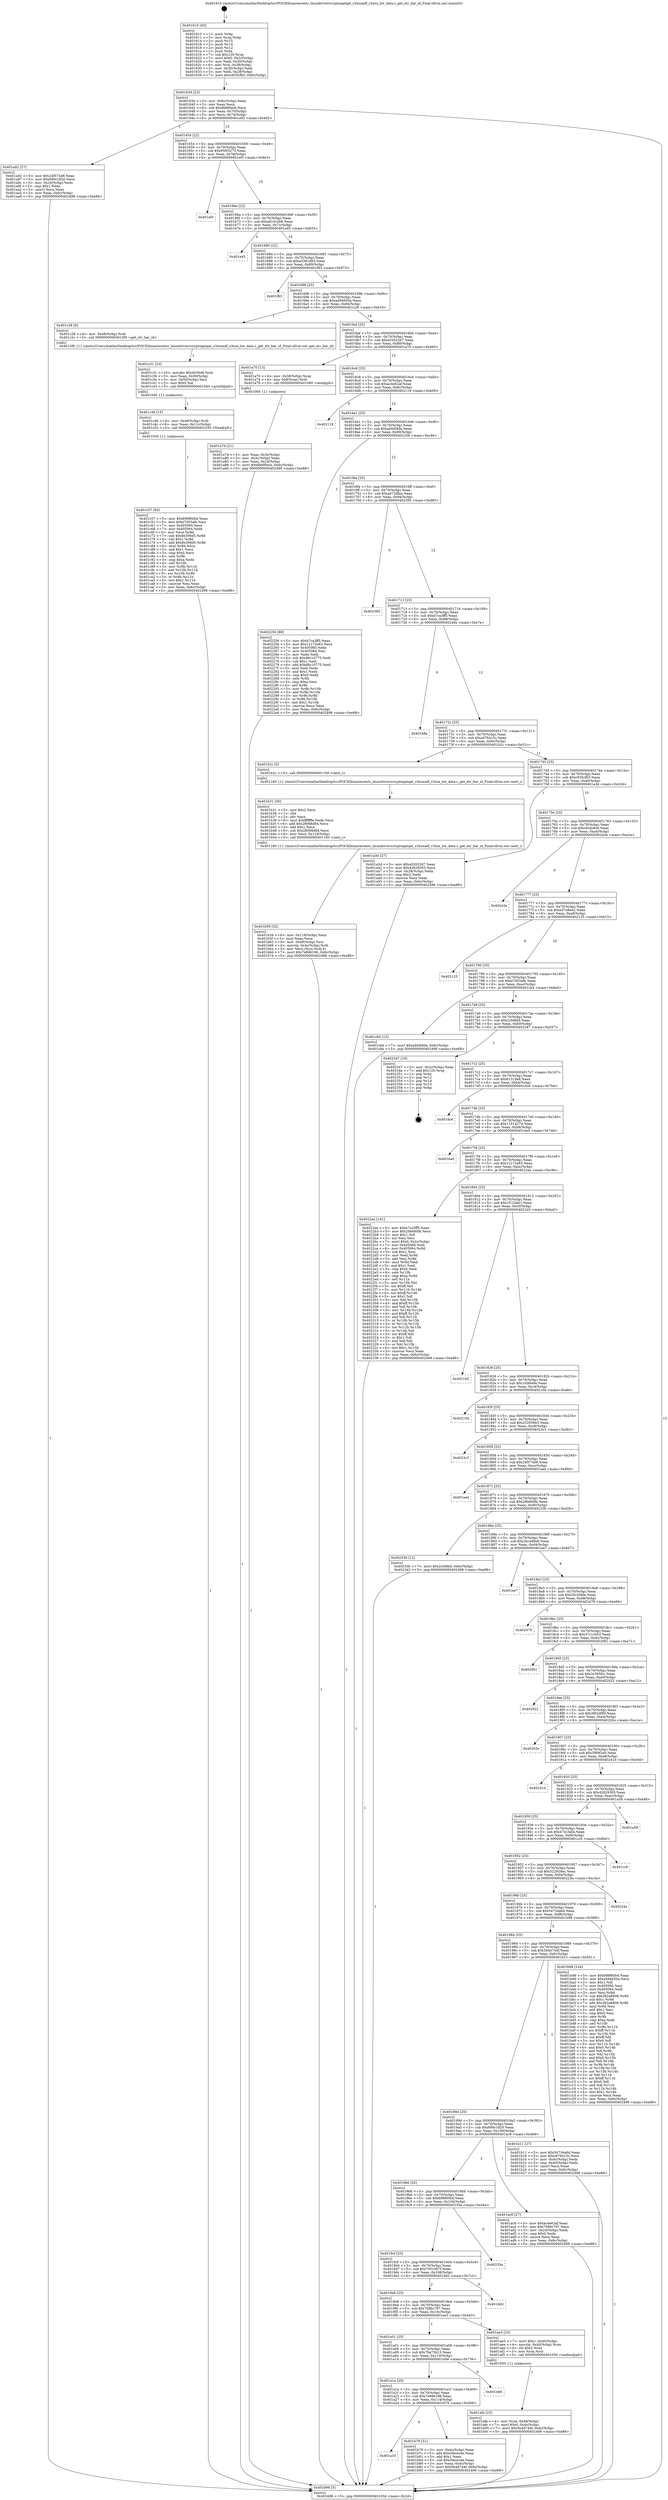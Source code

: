 digraph "0x401610" {
  label = "0x401610 (/mnt/c/Users/mathe/Desktop/tcc/POCII/binaries/extr_linuxdriverscryptoqatqat_c3xxxadf_c3xxx_hw_data.c_get_etr_bar_id_Final-ollvm.out::main(0))"
  labelloc = "t"
  node[shape=record]

  Entry [label="",width=0.3,height=0.3,shape=circle,fillcolor=black,style=filled]
  "0x40163d" [label="{
     0x40163d [23]\l
     | [instrs]\l
     &nbsp;&nbsp;0x40163d \<+3\>: mov -0x6c(%rbp),%eax\l
     &nbsp;&nbsp;0x401640 \<+2\>: mov %eax,%ecx\l
     &nbsp;&nbsp;0x401642 \<+6\>: sub $0x8b6f0ecb,%ecx\l
     &nbsp;&nbsp;0x401648 \<+3\>: mov %eax,-0x70(%rbp)\l
     &nbsp;&nbsp;0x40164b \<+3\>: mov %ecx,-0x74(%rbp)\l
     &nbsp;&nbsp;0x40164e \<+6\>: je 0000000000401a92 \<main+0x482\>\l
  }"]
  "0x401a92" [label="{
     0x401a92 [27]\l
     | [instrs]\l
     &nbsp;&nbsp;0x401a92 \<+5\>: mov $0x24f574d8,%eax\l
     &nbsp;&nbsp;0x401a97 \<+5\>: mov $0x690c1820,%ecx\l
     &nbsp;&nbsp;0x401a9c \<+3\>: mov -0x24(%rbp),%edx\l
     &nbsp;&nbsp;0x401a9f \<+3\>: cmp $0x1,%edx\l
     &nbsp;&nbsp;0x401aa2 \<+3\>: cmovl %ecx,%eax\l
     &nbsp;&nbsp;0x401aa5 \<+3\>: mov %eax,-0x6c(%rbp)\l
     &nbsp;&nbsp;0x401aa8 \<+5\>: jmp 0000000000402498 \<main+0xe88\>\l
  }"]
  "0x401654" [label="{
     0x401654 [22]\l
     | [instrs]\l
     &nbsp;&nbsp;0x401654 \<+5\>: jmp 0000000000401659 \<main+0x49\>\l
     &nbsp;&nbsp;0x401659 \<+3\>: mov -0x70(%rbp),%eax\l
     &nbsp;&nbsp;0x40165c \<+5\>: sub $0x95f05273,%eax\l
     &nbsp;&nbsp;0x401661 \<+3\>: mov %eax,-0x78(%rbp)\l
     &nbsp;&nbsp;0x401664 \<+6\>: je 0000000000401ef3 \<main+0x8e3\>\l
  }"]
  Exit [label="",width=0.3,height=0.3,shape=circle,fillcolor=black,style=filled,peripheries=2]
  "0x401ef3" [label="{
     0x401ef3\l
  }", style=dashed]
  "0x40166a" [label="{
     0x40166a [22]\l
     | [instrs]\l
     &nbsp;&nbsp;0x40166a \<+5\>: jmp 000000000040166f \<main+0x5f\>\l
     &nbsp;&nbsp;0x40166f \<+3\>: mov -0x70(%rbp),%eax\l
     &nbsp;&nbsp;0x401672 \<+5\>: sub $0xa014c2b6,%eax\l
     &nbsp;&nbsp;0x401677 \<+3\>: mov %eax,-0x7c(%rbp)\l
     &nbsp;&nbsp;0x40167a \<+6\>: je 0000000000401e45 \<main+0x835\>\l
  }"]
  "0x401c57" [label="{
     0x401c57 [93]\l
     | [instrs]\l
     &nbsp;&nbsp;0x401c57 \<+5\>: mov $0x698f60b4,%eax\l
     &nbsp;&nbsp;0x401c5c \<+5\>: mov $0xe7d55afe,%esi\l
     &nbsp;&nbsp;0x401c61 \<+7\>: mov 0x405060,%ecx\l
     &nbsp;&nbsp;0x401c68 \<+7\>: mov 0x405064,%edx\l
     &nbsp;&nbsp;0x401c6f \<+3\>: mov %ecx,%r8d\l
     &nbsp;&nbsp;0x401c72 \<+7\>: sub $0x8e306d5,%r8d\l
     &nbsp;&nbsp;0x401c79 \<+4\>: sub $0x1,%r8d\l
     &nbsp;&nbsp;0x401c7d \<+7\>: add $0x8e306d5,%r8d\l
     &nbsp;&nbsp;0x401c84 \<+4\>: imul %r8d,%ecx\l
     &nbsp;&nbsp;0x401c88 \<+3\>: and $0x1,%ecx\l
     &nbsp;&nbsp;0x401c8b \<+3\>: cmp $0x0,%ecx\l
     &nbsp;&nbsp;0x401c8e \<+4\>: sete %r9b\l
     &nbsp;&nbsp;0x401c92 \<+3\>: cmp $0xa,%edx\l
     &nbsp;&nbsp;0x401c95 \<+4\>: setl %r10b\l
     &nbsp;&nbsp;0x401c99 \<+3\>: mov %r9b,%r11b\l
     &nbsp;&nbsp;0x401c9c \<+3\>: and %r10b,%r11b\l
     &nbsp;&nbsp;0x401c9f \<+3\>: xor %r10b,%r9b\l
     &nbsp;&nbsp;0x401ca2 \<+3\>: or %r9b,%r11b\l
     &nbsp;&nbsp;0x401ca5 \<+4\>: test $0x1,%r11b\l
     &nbsp;&nbsp;0x401ca9 \<+3\>: cmovne %esi,%eax\l
     &nbsp;&nbsp;0x401cac \<+3\>: mov %eax,-0x6c(%rbp)\l
     &nbsp;&nbsp;0x401caf \<+5\>: jmp 0000000000402498 \<main+0xe88\>\l
  }"]
  "0x401e45" [label="{
     0x401e45\l
  }", style=dashed]
  "0x401680" [label="{
     0x401680 [22]\l
     | [instrs]\l
     &nbsp;&nbsp;0x401680 \<+5\>: jmp 0000000000401685 \<main+0x75\>\l
     &nbsp;&nbsp;0x401685 \<+3\>: mov -0x70(%rbp),%eax\l
     &nbsp;&nbsp;0x401688 \<+5\>: sub $0xa3381463,%eax\l
     &nbsp;&nbsp;0x40168d \<+3\>: mov %eax,-0x80(%rbp)\l
     &nbsp;&nbsp;0x401690 \<+6\>: je 0000000000401f83 \<main+0x973\>\l
  }"]
  "0x401c48" [label="{
     0x401c48 [15]\l
     | [instrs]\l
     &nbsp;&nbsp;0x401c48 \<+4\>: mov -0x48(%rbp),%rdi\l
     &nbsp;&nbsp;0x401c4c \<+6\>: mov %eax,-0x11c(%rbp)\l
     &nbsp;&nbsp;0x401c52 \<+5\>: call 0000000000401030 \<free@plt\>\l
     | [calls]\l
     &nbsp;&nbsp;0x401030 \{1\} (unknown)\l
  }"]
  "0x401f83" [label="{
     0x401f83\l
  }", style=dashed]
  "0x401696" [label="{
     0x401696 [25]\l
     | [instrs]\l
     &nbsp;&nbsp;0x401696 \<+5\>: jmp 000000000040169b \<main+0x8b\>\l
     &nbsp;&nbsp;0x40169b \<+3\>: mov -0x70(%rbp),%eax\l
     &nbsp;&nbsp;0x40169e \<+5\>: sub $0xa494650a,%eax\l
     &nbsp;&nbsp;0x4016a3 \<+6\>: mov %eax,-0x84(%rbp)\l
     &nbsp;&nbsp;0x4016a9 \<+6\>: je 0000000000401c28 \<main+0x618\>\l
  }"]
  "0x401c31" [label="{
     0x401c31 [23]\l
     | [instrs]\l
     &nbsp;&nbsp;0x401c31 \<+10\>: movabs $0x4030d6,%rdi\l
     &nbsp;&nbsp;0x401c3b \<+3\>: mov %eax,-0x50(%rbp)\l
     &nbsp;&nbsp;0x401c3e \<+3\>: mov -0x50(%rbp),%esi\l
     &nbsp;&nbsp;0x401c41 \<+2\>: mov $0x0,%al\l
     &nbsp;&nbsp;0x401c43 \<+5\>: call 0000000000401040 \<printf@plt\>\l
     | [calls]\l
     &nbsp;&nbsp;0x401040 \{1\} (unknown)\l
  }"]
  "0x401c28" [label="{
     0x401c28 [9]\l
     | [instrs]\l
     &nbsp;&nbsp;0x401c28 \<+4\>: mov -0x48(%rbp),%rdi\l
     &nbsp;&nbsp;0x401c2c \<+5\>: call 00000000004015f0 \<get_etr_bar_id\>\l
     | [calls]\l
     &nbsp;&nbsp;0x4015f0 \{1\} (/mnt/c/Users/mathe/Desktop/tcc/POCII/binaries/extr_linuxdriverscryptoqatqat_c3xxxadf_c3xxx_hw_data.c_get_etr_bar_id_Final-ollvm.out::get_etr_bar_id)\l
  }"]
  "0x4016af" [label="{
     0x4016af [25]\l
     | [instrs]\l
     &nbsp;&nbsp;0x4016af \<+5\>: jmp 00000000004016b4 \<main+0xa4\>\l
     &nbsp;&nbsp;0x4016b4 \<+3\>: mov -0x70(%rbp),%eax\l
     &nbsp;&nbsp;0x4016b7 \<+5\>: sub $0xa52022d7,%eax\l
     &nbsp;&nbsp;0x4016bc \<+6\>: mov %eax,-0x88(%rbp)\l
     &nbsp;&nbsp;0x4016c2 \<+6\>: je 0000000000401a70 \<main+0x460\>\l
  }"]
  "0x401a33" [label="{
     0x401a33\l
  }", style=dashed]
  "0x401a70" [label="{
     0x401a70 [13]\l
     | [instrs]\l
     &nbsp;&nbsp;0x401a70 \<+4\>: mov -0x38(%rbp),%rax\l
     &nbsp;&nbsp;0x401a74 \<+4\>: mov 0x8(%rax),%rdi\l
     &nbsp;&nbsp;0x401a78 \<+5\>: call 0000000000401060 \<atoi@plt\>\l
     | [calls]\l
     &nbsp;&nbsp;0x401060 \{1\} (unknown)\l
  }"]
  "0x4016c8" [label="{
     0x4016c8 [25]\l
     | [instrs]\l
     &nbsp;&nbsp;0x4016c8 \<+5\>: jmp 00000000004016cd \<main+0xbd\>\l
     &nbsp;&nbsp;0x4016cd \<+3\>: mov -0x70(%rbp),%eax\l
     &nbsp;&nbsp;0x4016d0 \<+5\>: sub $0xac4e62af,%eax\l
     &nbsp;&nbsp;0x4016d5 \<+6\>: mov %eax,-0x8c(%rbp)\l
     &nbsp;&nbsp;0x4016db \<+6\>: je 0000000000402119 \<main+0xb09\>\l
  }"]
  "0x401b79" [label="{
     0x401b79 [31]\l
     | [instrs]\l
     &nbsp;&nbsp;0x401b79 \<+3\>: mov -0x4c(%rbp),%eax\l
     &nbsp;&nbsp;0x401b7c \<+5\>: add $0xc0ecec4e,%eax\l
     &nbsp;&nbsp;0x401b81 \<+3\>: add $0x1,%eax\l
     &nbsp;&nbsp;0x401b84 \<+5\>: sub $0xc0ecec4e,%eax\l
     &nbsp;&nbsp;0x401b89 \<+3\>: mov %eax,-0x4c(%rbp)\l
     &nbsp;&nbsp;0x401b8c \<+7\>: movl $0x5b4d744f,-0x6c(%rbp)\l
     &nbsp;&nbsp;0x401b93 \<+5\>: jmp 0000000000402498 \<main+0xe88\>\l
  }"]
  "0x402119" [label="{
     0x402119\l
  }", style=dashed]
  "0x4016e1" [label="{
     0x4016e1 [25]\l
     | [instrs]\l
     &nbsp;&nbsp;0x4016e1 \<+5\>: jmp 00000000004016e6 \<main+0xd6\>\l
     &nbsp;&nbsp;0x4016e6 \<+3\>: mov -0x70(%rbp),%eax\l
     &nbsp;&nbsp;0x4016e9 \<+5\>: sub $0xad4d0bfa,%eax\l
     &nbsp;&nbsp;0x4016ee \<+6\>: mov %eax,-0x90(%rbp)\l
     &nbsp;&nbsp;0x4016f4 \<+6\>: je 0000000000402256 \<main+0xc46\>\l
  }"]
  "0x401a1a" [label="{
     0x401a1a [25]\l
     | [instrs]\l
     &nbsp;&nbsp;0x401a1a \<+5\>: jmp 0000000000401a1f \<main+0x40f\>\l
     &nbsp;&nbsp;0x401a1f \<+3\>: mov -0x70(%rbp),%eax\l
     &nbsp;&nbsp;0x401a22 \<+5\>: sub $0x7e886186,%eax\l
     &nbsp;&nbsp;0x401a27 \<+6\>: mov %eax,-0x114(%rbp)\l
     &nbsp;&nbsp;0x401a2d \<+6\>: je 0000000000401b79 \<main+0x569\>\l
  }"]
  "0x402256" [label="{
     0x402256 [88]\l
     | [instrs]\l
     &nbsp;&nbsp;0x402256 \<+5\>: mov $0xb7ca3ff5,%eax\l
     &nbsp;&nbsp;0x40225b \<+5\>: mov $0x12172e63,%ecx\l
     &nbsp;&nbsp;0x402260 \<+7\>: mov 0x405060,%edx\l
     &nbsp;&nbsp;0x402267 \<+7\>: mov 0x405064,%esi\l
     &nbsp;&nbsp;0x40226e \<+2\>: mov %edx,%edi\l
     &nbsp;&nbsp;0x402270 \<+6\>: sub $0xd8c10775,%edi\l
     &nbsp;&nbsp;0x402276 \<+3\>: sub $0x1,%edi\l
     &nbsp;&nbsp;0x402279 \<+6\>: add $0xd8c10775,%edi\l
     &nbsp;&nbsp;0x40227f \<+3\>: imul %edi,%edx\l
     &nbsp;&nbsp;0x402282 \<+3\>: and $0x1,%edx\l
     &nbsp;&nbsp;0x402285 \<+3\>: cmp $0x0,%edx\l
     &nbsp;&nbsp;0x402288 \<+4\>: sete %r8b\l
     &nbsp;&nbsp;0x40228c \<+3\>: cmp $0xa,%esi\l
     &nbsp;&nbsp;0x40228f \<+4\>: setl %r9b\l
     &nbsp;&nbsp;0x402293 \<+3\>: mov %r8b,%r10b\l
     &nbsp;&nbsp;0x402296 \<+3\>: and %r9b,%r10b\l
     &nbsp;&nbsp;0x402299 \<+3\>: xor %r9b,%r8b\l
     &nbsp;&nbsp;0x40229c \<+3\>: or %r8b,%r10b\l
     &nbsp;&nbsp;0x40229f \<+4\>: test $0x1,%r10b\l
     &nbsp;&nbsp;0x4022a3 \<+3\>: cmovne %ecx,%eax\l
     &nbsp;&nbsp;0x4022a6 \<+3\>: mov %eax,-0x6c(%rbp)\l
     &nbsp;&nbsp;0x4022a9 \<+5\>: jmp 0000000000402498 \<main+0xe88\>\l
  }"]
  "0x4016fa" [label="{
     0x4016fa [25]\l
     | [instrs]\l
     &nbsp;&nbsp;0x4016fa \<+5\>: jmp 00000000004016ff \<main+0xef\>\l
     &nbsp;&nbsp;0x4016ff \<+3\>: mov -0x70(%rbp),%eax\l
     &nbsp;&nbsp;0x401702 \<+5\>: sub $0xad72dfaa,%eax\l
     &nbsp;&nbsp;0x401707 \<+6\>: mov %eax,-0x94(%rbp)\l
     &nbsp;&nbsp;0x40170d \<+6\>: je 0000000000402395 \<main+0xd85\>\l
  }"]
  "0x401d46" [label="{
     0x401d46\l
  }", style=dashed]
  "0x402395" [label="{
     0x402395\l
  }", style=dashed]
  "0x401713" [label="{
     0x401713 [25]\l
     | [instrs]\l
     &nbsp;&nbsp;0x401713 \<+5\>: jmp 0000000000401718 \<main+0x108\>\l
     &nbsp;&nbsp;0x401718 \<+3\>: mov -0x70(%rbp),%eax\l
     &nbsp;&nbsp;0x40171b \<+5\>: sub $0xb7ca3ff5,%eax\l
     &nbsp;&nbsp;0x401720 \<+6\>: mov %eax,-0x98(%rbp)\l
     &nbsp;&nbsp;0x401726 \<+6\>: je 000000000040248a \<main+0xe7a\>\l
  }"]
  "0x401b59" [label="{
     0x401b59 [32]\l
     | [instrs]\l
     &nbsp;&nbsp;0x401b59 \<+6\>: mov -0x118(%rbp),%ecx\l
     &nbsp;&nbsp;0x401b5f \<+3\>: imul %eax,%ecx\l
     &nbsp;&nbsp;0x401b62 \<+4\>: mov -0x48(%rbp),%rsi\l
     &nbsp;&nbsp;0x401b66 \<+4\>: movslq -0x4c(%rbp),%rdi\l
     &nbsp;&nbsp;0x401b6a \<+3\>: mov %ecx,(%rsi,%rdi,4)\l
     &nbsp;&nbsp;0x401b6d \<+7\>: movl $0x7e886186,-0x6c(%rbp)\l
     &nbsp;&nbsp;0x401b74 \<+5\>: jmp 0000000000402498 \<main+0xe88\>\l
  }"]
  "0x40248a" [label="{
     0x40248a\l
  }", style=dashed]
  "0x40172c" [label="{
     0x40172c [25]\l
     | [instrs]\l
     &nbsp;&nbsp;0x40172c \<+5\>: jmp 0000000000401731 \<main+0x121\>\l
     &nbsp;&nbsp;0x401731 \<+3\>: mov -0x70(%rbp),%eax\l
     &nbsp;&nbsp;0x401734 \<+5\>: sub $0xc676415c,%eax\l
     &nbsp;&nbsp;0x401739 \<+6\>: mov %eax,-0x9c(%rbp)\l
     &nbsp;&nbsp;0x40173f \<+6\>: je 0000000000401b2c \<main+0x51c\>\l
  }"]
  "0x401b31" [label="{
     0x401b31 [40]\l
     | [instrs]\l
     &nbsp;&nbsp;0x401b31 \<+5\>: mov $0x2,%ecx\l
     &nbsp;&nbsp;0x401b36 \<+1\>: cltd\l
     &nbsp;&nbsp;0x401b37 \<+2\>: idiv %ecx\l
     &nbsp;&nbsp;0x401b39 \<+6\>: imul $0xfffffffe,%edx,%ecx\l
     &nbsp;&nbsp;0x401b3f \<+6\>: add $0x28068d84,%ecx\l
     &nbsp;&nbsp;0x401b45 \<+3\>: add $0x1,%ecx\l
     &nbsp;&nbsp;0x401b48 \<+6\>: sub $0x28068d84,%ecx\l
     &nbsp;&nbsp;0x401b4e \<+6\>: mov %ecx,-0x118(%rbp)\l
     &nbsp;&nbsp;0x401b54 \<+5\>: call 0000000000401160 \<next_i\>\l
     | [calls]\l
     &nbsp;&nbsp;0x401160 \{1\} (/mnt/c/Users/mathe/Desktop/tcc/POCII/binaries/extr_linuxdriverscryptoqatqat_c3xxxadf_c3xxx_hw_data.c_get_etr_bar_id_Final-ollvm.out::next_i)\l
  }"]
  "0x401b2c" [label="{
     0x401b2c [5]\l
     | [instrs]\l
     &nbsp;&nbsp;0x401b2c \<+5\>: call 0000000000401160 \<next_i\>\l
     | [calls]\l
     &nbsp;&nbsp;0x401160 \{1\} (/mnt/c/Users/mathe/Desktop/tcc/POCII/binaries/extr_linuxdriverscryptoqatqat_c3xxxadf_c3xxx_hw_data.c_get_etr_bar_id_Final-ollvm.out::next_i)\l
  }"]
  "0x401745" [label="{
     0x401745 [25]\l
     | [instrs]\l
     &nbsp;&nbsp;0x401745 \<+5\>: jmp 000000000040174a \<main+0x13a\>\l
     &nbsp;&nbsp;0x40174a \<+3\>: mov -0x70(%rbp),%eax\l
     &nbsp;&nbsp;0x40174d \<+5\>: sub $0xc935cfb5,%eax\l
     &nbsp;&nbsp;0x401752 \<+6\>: mov %eax,-0xa0(%rbp)\l
     &nbsp;&nbsp;0x401758 \<+6\>: je 0000000000401a3d \<main+0x42d\>\l
  }"]
  "0x401afa" [label="{
     0x401afa [23]\l
     | [instrs]\l
     &nbsp;&nbsp;0x401afa \<+4\>: mov %rax,-0x48(%rbp)\l
     &nbsp;&nbsp;0x401afe \<+7\>: movl $0x0,-0x4c(%rbp)\l
     &nbsp;&nbsp;0x401b05 \<+7\>: movl $0x5b4d744f,-0x6c(%rbp)\l
     &nbsp;&nbsp;0x401b0c \<+5\>: jmp 0000000000402498 \<main+0xe88\>\l
  }"]
  "0x401a3d" [label="{
     0x401a3d [27]\l
     | [instrs]\l
     &nbsp;&nbsp;0x401a3d \<+5\>: mov $0xa52022d7,%eax\l
     &nbsp;&nbsp;0x401a42 \<+5\>: mov $0x42629305,%ecx\l
     &nbsp;&nbsp;0x401a47 \<+3\>: mov -0x28(%rbp),%edx\l
     &nbsp;&nbsp;0x401a4a \<+3\>: cmp $0x2,%edx\l
     &nbsp;&nbsp;0x401a4d \<+3\>: cmovne %ecx,%eax\l
     &nbsp;&nbsp;0x401a50 \<+3\>: mov %eax,-0x6c(%rbp)\l
     &nbsp;&nbsp;0x401a53 \<+5\>: jmp 0000000000402498 \<main+0xe88\>\l
  }"]
  "0x40175e" [label="{
     0x40175e [25]\l
     | [instrs]\l
     &nbsp;&nbsp;0x40175e \<+5\>: jmp 0000000000401763 \<main+0x153\>\l
     &nbsp;&nbsp;0x401763 \<+3\>: mov -0x70(%rbp),%eax\l
     &nbsp;&nbsp;0x401766 \<+5\>: sub $0xc9cdc8c6,%eax\l
     &nbsp;&nbsp;0x40176b \<+6\>: mov %eax,-0xa4(%rbp)\l
     &nbsp;&nbsp;0x401771 \<+6\>: je 000000000040243e \<main+0xe2e\>\l
  }"]
  "0x402498" [label="{
     0x402498 [5]\l
     | [instrs]\l
     &nbsp;&nbsp;0x402498 \<+5\>: jmp 000000000040163d \<main+0x2d\>\l
  }"]
  "0x401610" [label="{
     0x401610 [45]\l
     | [instrs]\l
     &nbsp;&nbsp;0x401610 \<+1\>: push %rbp\l
     &nbsp;&nbsp;0x401611 \<+3\>: mov %rsp,%rbp\l
     &nbsp;&nbsp;0x401614 \<+2\>: push %r15\l
     &nbsp;&nbsp;0x401616 \<+2\>: push %r14\l
     &nbsp;&nbsp;0x401618 \<+2\>: push %r12\l
     &nbsp;&nbsp;0x40161a \<+1\>: push %rbx\l
     &nbsp;&nbsp;0x40161b \<+7\>: sub $0x120,%rsp\l
     &nbsp;&nbsp;0x401622 \<+7\>: movl $0x0,-0x2c(%rbp)\l
     &nbsp;&nbsp;0x401629 \<+3\>: mov %edi,-0x30(%rbp)\l
     &nbsp;&nbsp;0x40162c \<+4\>: mov %rsi,-0x38(%rbp)\l
     &nbsp;&nbsp;0x401630 \<+3\>: mov -0x30(%rbp),%edi\l
     &nbsp;&nbsp;0x401633 \<+3\>: mov %edi,-0x28(%rbp)\l
     &nbsp;&nbsp;0x401636 \<+7\>: movl $0xc935cfb5,-0x6c(%rbp)\l
  }"]
  "0x401a7d" [label="{
     0x401a7d [21]\l
     | [instrs]\l
     &nbsp;&nbsp;0x401a7d \<+3\>: mov %eax,-0x3c(%rbp)\l
     &nbsp;&nbsp;0x401a80 \<+3\>: mov -0x3c(%rbp),%eax\l
     &nbsp;&nbsp;0x401a83 \<+3\>: mov %eax,-0x24(%rbp)\l
     &nbsp;&nbsp;0x401a86 \<+7\>: movl $0x8b6f0ecb,-0x6c(%rbp)\l
     &nbsp;&nbsp;0x401a8d \<+5\>: jmp 0000000000402498 \<main+0xe88\>\l
  }"]
  "0x401a01" [label="{
     0x401a01 [25]\l
     | [instrs]\l
     &nbsp;&nbsp;0x401a01 \<+5\>: jmp 0000000000401a06 \<main+0x3f6\>\l
     &nbsp;&nbsp;0x401a06 \<+3\>: mov -0x70(%rbp),%eax\l
     &nbsp;&nbsp;0x401a09 \<+5\>: sub $0x79a73b13,%eax\l
     &nbsp;&nbsp;0x401a0e \<+6\>: mov %eax,-0x110(%rbp)\l
     &nbsp;&nbsp;0x401a14 \<+6\>: je 0000000000401d46 \<main+0x736\>\l
  }"]
  "0x40243e" [label="{
     0x40243e\l
  }", style=dashed]
  "0x401777" [label="{
     0x401777 [25]\l
     | [instrs]\l
     &nbsp;&nbsp;0x401777 \<+5\>: jmp 000000000040177c \<main+0x16c\>\l
     &nbsp;&nbsp;0x40177c \<+3\>: mov -0x70(%rbp),%eax\l
     &nbsp;&nbsp;0x40177f \<+5\>: sub $0xe57e8ee2,%eax\l
     &nbsp;&nbsp;0x401784 \<+6\>: mov %eax,-0xa8(%rbp)\l
     &nbsp;&nbsp;0x40178a \<+6\>: je 0000000000402125 \<main+0xb15\>\l
  }"]
  "0x401ae3" [label="{
     0x401ae3 [23]\l
     | [instrs]\l
     &nbsp;&nbsp;0x401ae3 \<+7\>: movl $0x1,-0x40(%rbp)\l
     &nbsp;&nbsp;0x401aea \<+4\>: movslq -0x40(%rbp),%rax\l
     &nbsp;&nbsp;0x401aee \<+4\>: shl $0x2,%rax\l
     &nbsp;&nbsp;0x401af2 \<+3\>: mov %rax,%rdi\l
     &nbsp;&nbsp;0x401af5 \<+5\>: call 0000000000401050 \<malloc@plt\>\l
     | [calls]\l
     &nbsp;&nbsp;0x401050 \{1\} (unknown)\l
  }"]
  "0x402125" [label="{
     0x402125\l
  }", style=dashed]
  "0x401790" [label="{
     0x401790 [25]\l
     | [instrs]\l
     &nbsp;&nbsp;0x401790 \<+5\>: jmp 0000000000401795 \<main+0x185\>\l
     &nbsp;&nbsp;0x401795 \<+3\>: mov -0x70(%rbp),%eax\l
     &nbsp;&nbsp;0x401798 \<+5\>: sub $0xe7d55afe,%eax\l
     &nbsp;&nbsp;0x40179d \<+6\>: mov %eax,-0xac(%rbp)\l
     &nbsp;&nbsp;0x4017a3 \<+6\>: je 0000000000401cb4 \<main+0x6a4\>\l
  }"]
  "0x4019e8" [label="{
     0x4019e8 [25]\l
     | [instrs]\l
     &nbsp;&nbsp;0x4019e8 \<+5\>: jmp 00000000004019ed \<main+0x3dd\>\l
     &nbsp;&nbsp;0x4019ed \<+3\>: mov -0x70(%rbp),%eax\l
     &nbsp;&nbsp;0x4019f0 \<+5\>: sub $0x7086c797,%eax\l
     &nbsp;&nbsp;0x4019f5 \<+6\>: mov %eax,-0x10c(%rbp)\l
     &nbsp;&nbsp;0x4019fb \<+6\>: je 0000000000401ae3 \<main+0x4d3\>\l
  }"]
  "0x401cb4" [label="{
     0x401cb4 [12]\l
     | [instrs]\l
     &nbsp;&nbsp;0x401cb4 \<+7\>: movl $0xad4d0bfa,-0x6c(%rbp)\l
     &nbsp;&nbsp;0x401cbb \<+5\>: jmp 0000000000402498 \<main+0xe88\>\l
  }"]
  "0x4017a9" [label="{
     0x4017a9 [25]\l
     | [instrs]\l
     &nbsp;&nbsp;0x4017a9 \<+5\>: jmp 00000000004017ae \<main+0x19e\>\l
     &nbsp;&nbsp;0x4017ae \<+3\>: mov -0x70(%rbp),%eax\l
     &nbsp;&nbsp;0x4017b1 \<+5\>: sub $0x2c0dfdd,%eax\l
     &nbsp;&nbsp;0x4017b6 \<+6\>: mov %eax,-0xb0(%rbp)\l
     &nbsp;&nbsp;0x4017bc \<+6\>: je 0000000000402347 \<main+0xd37\>\l
  }"]
  "0x401dd2" [label="{
     0x401dd2\l
  }", style=dashed]
  "0x402347" [label="{
     0x402347 [19]\l
     | [instrs]\l
     &nbsp;&nbsp;0x402347 \<+3\>: mov -0x2c(%rbp),%eax\l
     &nbsp;&nbsp;0x40234a \<+7\>: add $0x120,%rsp\l
     &nbsp;&nbsp;0x402351 \<+1\>: pop %rbx\l
     &nbsp;&nbsp;0x402352 \<+2\>: pop %r12\l
     &nbsp;&nbsp;0x402354 \<+2\>: pop %r14\l
     &nbsp;&nbsp;0x402356 \<+2\>: pop %r15\l
     &nbsp;&nbsp;0x402358 \<+1\>: pop %rbp\l
     &nbsp;&nbsp;0x402359 \<+1\>: ret\l
  }"]
  "0x4017c2" [label="{
     0x4017c2 [25]\l
     | [instrs]\l
     &nbsp;&nbsp;0x4017c2 \<+5\>: jmp 00000000004017c7 \<main+0x1b7\>\l
     &nbsp;&nbsp;0x4017c7 \<+3\>: mov -0x70(%rbp),%eax\l
     &nbsp;&nbsp;0x4017ca \<+5\>: sub $0x61319e8,%eax\l
     &nbsp;&nbsp;0x4017cf \<+6\>: mov %eax,-0xb4(%rbp)\l
     &nbsp;&nbsp;0x4017d5 \<+6\>: je 0000000000401dc6 \<main+0x7b6\>\l
  }"]
  "0x4019cf" [label="{
     0x4019cf [25]\l
     | [instrs]\l
     &nbsp;&nbsp;0x4019cf \<+5\>: jmp 00000000004019d4 \<main+0x3c4\>\l
     &nbsp;&nbsp;0x4019d4 \<+3\>: mov -0x70(%rbp),%eax\l
     &nbsp;&nbsp;0x4019d7 \<+5\>: sub $0x70510b7f,%eax\l
     &nbsp;&nbsp;0x4019dc \<+6\>: mov %eax,-0x108(%rbp)\l
     &nbsp;&nbsp;0x4019e2 \<+6\>: je 0000000000401dd2 \<main+0x7c2\>\l
  }"]
  "0x401dc6" [label="{
     0x401dc6\l
  }", style=dashed]
  "0x4017db" [label="{
     0x4017db [25]\l
     | [instrs]\l
     &nbsp;&nbsp;0x4017db \<+5\>: jmp 00000000004017e0 \<main+0x1d0\>\l
     &nbsp;&nbsp;0x4017e0 \<+3\>: mov -0x70(%rbp),%eax\l
     &nbsp;&nbsp;0x4017e3 \<+5\>: sub $0x1101427d,%eax\l
     &nbsp;&nbsp;0x4017e8 \<+6\>: mov %eax,-0xb8(%rbp)\l
     &nbsp;&nbsp;0x4017ee \<+6\>: je 0000000000401ded \<main+0x7dd\>\l
  }"]
  "0x40235a" [label="{
     0x40235a\l
  }", style=dashed]
  "0x401ded" [label="{
     0x401ded\l
  }", style=dashed]
  "0x4017f4" [label="{
     0x4017f4 [25]\l
     | [instrs]\l
     &nbsp;&nbsp;0x4017f4 \<+5\>: jmp 00000000004017f9 \<main+0x1e9\>\l
     &nbsp;&nbsp;0x4017f9 \<+3\>: mov -0x70(%rbp),%eax\l
     &nbsp;&nbsp;0x4017fc \<+5\>: sub $0x12172e63,%eax\l
     &nbsp;&nbsp;0x401801 \<+6\>: mov %eax,-0xbc(%rbp)\l
     &nbsp;&nbsp;0x401807 \<+6\>: je 00000000004022ae \<main+0xc9e\>\l
  }"]
  "0x4019b6" [label="{
     0x4019b6 [25]\l
     | [instrs]\l
     &nbsp;&nbsp;0x4019b6 \<+5\>: jmp 00000000004019bb \<main+0x3ab\>\l
     &nbsp;&nbsp;0x4019bb \<+3\>: mov -0x70(%rbp),%eax\l
     &nbsp;&nbsp;0x4019be \<+5\>: sub $0x698f60b4,%eax\l
     &nbsp;&nbsp;0x4019c3 \<+6\>: mov %eax,-0x104(%rbp)\l
     &nbsp;&nbsp;0x4019c9 \<+6\>: je 000000000040235a \<main+0xd4a\>\l
  }"]
  "0x4022ae" [label="{
     0x4022ae [141]\l
     | [instrs]\l
     &nbsp;&nbsp;0x4022ae \<+5\>: mov $0xb7ca3ff5,%eax\l
     &nbsp;&nbsp;0x4022b3 \<+5\>: mov $0x29b660fe,%ecx\l
     &nbsp;&nbsp;0x4022b8 \<+2\>: mov $0x1,%dl\l
     &nbsp;&nbsp;0x4022ba \<+2\>: xor %esi,%esi\l
     &nbsp;&nbsp;0x4022bc \<+7\>: movl $0x0,-0x2c(%rbp)\l
     &nbsp;&nbsp;0x4022c3 \<+7\>: mov 0x405060,%edi\l
     &nbsp;&nbsp;0x4022ca \<+8\>: mov 0x405064,%r8d\l
     &nbsp;&nbsp;0x4022d2 \<+3\>: sub $0x1,%esi\l
     &nbsp;&nbsp;0x4022d5 \<+3\>: mov %edi,%r9d\l
     &nbsp;&nbsp;0x4022d8 \<+3\>: add %esi,%r9d\l
     &nbsp;&nbsp;0x4022db \<+4\>: imul %r9d,%edi\l
     &nbsp;&nbsp;0x4022df \<+3\>: and $0x1,%edi\l
     &nbsp;&nbsp;0x4022e2 \<+3\>: cmp $0x0,%edi\l
     &nbsp;&nbsp;0x4022e5 \<+4\>: sete %r10b\l
     &nbsp;&nbsp;0x4022e9 \<+4\>: cmp $0xa,%r8d\l
     &nbsp;&nbsp;0x4022ed \<+4\>: setl %r11b\l
     &nbsp;&nbsp;0x4022f1 \<+3\>: mov %r10b,%bl\l
     &nbsp;&nbsp;0x4022f4 \<+3\>: xor $0xff,%bl\l
     &nbsp;&nbsp;0x4022f7 \<+3\>: mov %r11b,%r14b\l
     &nbsp;&nbsp;0x4022fa \<+4\>: xor $0xff,%r14b\l
     &nbsp;&nbsp;0x4022fe \<+3\>: xor $0x1,%dl\l
     &nbsp;&nbsp;0x402301 \<+3\>: mov %bl,%r15b\l
     &nbsp;&nbsp;0x402304 \<+4\>: and $0xff,%r15b\l
     &nbsp;&nbsp;0x402308 \<+3\>: and %dl,%r10b\l
     &nbsp;&nbsp;0x40230b \<+3\>: mov %r14b,%r12b\l
     &nbsp;&nbsp;0x40230e \<+4\>: and $0xff,%r12b\l
     &nbsp;&nbsp;0x402312 \<+3\>: and %dl,%r11b\l
     &nbsp;&nbsp;0x402315 \<+3\>: or %r10b,%r15b\l
     &nbsp;&nbsp;0x402318 \<+3\>: or %r11b,%r12b\l
     &nbsp;&nbsp;0x40231b \<+3\>: xor %r12b,%r15b\l
     &nbsp;&nbsp;0x40231e \<+3\>: or %r14b,%bl\l
     &nbsp;&nbsp;0x402321 \<+3\>: xor $0xff,%bl\l
     &nbsp;&nbsp;0x402324 \<+3\>: or $0x1,%dl\l
     &nbsp;&nbsp;0x402327 \<+2\>: and %dl,%bl\l
     &nbsp;&nbsp;0x402329 \<+3\>: or %bl,%r15b\l
     &nbsp;&nbsp;0x40232c \<+4\>: test $0x1,%r15b\l
     &nbsp;&nbsp;0x402330 \<+3\>: cmovne %ecx,%eax\l
     &nbsp;&nbsp;0x402333 \<+3\>: mov %eax,-0x6c(%rbp)\l
     &nbsp;&nbsp;0x402336 \<+5\>: jmp 0000000000402498 \<main+0xe88\>\l
  }"]
  "0x40180d" [label="{
     0x40180d [25]\l
     | [instrs]\l
     &nbsp;&nbsp;0x40180d \<+5\>: jmp 0000000000401812 \<main+0x202\>\l
     &nbsp;&nbsp;0x401812 \<+3\>: mov -0x70(%rbp),%eax\l
     &nbsp;&nbsp;0x401815 \<+5\>: sub $0x1f123a41,%eax\l
     &nbsp;&nbsp;0x40181a \<+6\>: mov %eax,-0xc0(%rbp)\l
     &nbsp;&nbsp;0x401820 \<+6\>: je 00000000004021b5 \<main+0xba5\>\l
  }"]
  "0x401ac8" [label="{
     0x401ac8 [27]\l
     | [instrs]\l
     &nbsp;&nbsp;0x401ac8 \<+5\>: mov $0xac4e62af,%eax\l
     &nbsp;&nbsp;0x401acd \<+5\>: mov $0x7086c797,%ecx\l
     &nbsp;&nbsp;0x401ad2 \<+3\>: mov -0x24(%rbp),%edx\l
     &nbsp;&nbsp;0x401ad5 \<+3\>: cmp $0x0,%edx\l
     &nbsp;&nbsp;0x401ad8 \<+3\>: cmove %ecx,%eax\l
     &nbsp;&nbsp;0x401adb \<+3\>: mov %eax,-0x6c(%rbp)\l
     &nbsp;&nbsp;0x401ade \<+5\>: jmp 0000000000402498 \<main+0xe88\>\l
  }"]
  "0x4021b5" [label="{
     0x4021b5\l
  }", style=dashed]
  "0x401826" [label="{
     0x401826 [25]\l
     | [instrs]\l
     &nbsp;&nbsp;0x401826 \<+5\>: jmp 000000000040182b \<main+0x21b\>\l
     &nbsp;&nbsp;0x40182b \<+3\>: mov -0x70(%rbp),%eax\l
     &nbsp;&nbsp;0x40182e \<+5\>: sub $0x1fc89a9e,%eax\l
     &nbsp;&nbsp;0x401833 \<+6\>: mov %eax,-0xc4(%rbp)\l
     &nbsp;&nbsp;0x401839 \<+6\>: je 000000000040210d \<main+0xafd\>\l
  }"]
  "0x40199d" [label="{
     0x40199d [25]\l
     | [instrs]\l
     &nbsp;&nbsp;0x40199d \<+5\>: jmp 00000000004019a2 \<main+0x392\>\l
     &nbsp;&nbsp;0x4019a2 \<+3\>: mov -0x70(%rbp),%eax\l
     &nbsp;&nbsp;0x4019a5 \<+5\>: sub $0x690c1820,%eax\l
     &nbsp;&nbsp;0x4019aa \<+6\>: mov %eax,-0x100(%rbp)\l
     &nbsp;&nbsp;0x4019b0 \<+6\>: je 0000000000401ac8 \<main+0x4b8\>\l
  }"]
  "0x40210d" [label="{
     0x40210d\l
  }", style=dashed]
  "0x40183f" [label="{
     0x40183f [25]\l
     | [instrs]\l
     &nbsp;&nbsp;0x40183f \<+5\>: jmp 0000000000401844 \<main+0x234\>\l
     &nbsp;&nbsp;0x401844 \<+3\>: mov -0x70(%rbp),%eax\l
     &nbsp;&nbsp;0x401847 \<+5\>: sub $0x232059e3,%eax\l
     &nbsp;&nbsp;0x40184c \<+6\>: mov %eax,-0xc8(%rbp)\l
     &nbsp;&nbsp;0x401852 \<+6\>: je 00000000004023c3 \<main+0xdb3\>\l
  }"]
  "0x401b11" [label="{
     0x401b11 [27]\l
     | [instrs]\l
     &nbsp;&nbsp;0x401b11 \<+5\>: mov $0x54734a64,%eax\l
     &nbsp;&nbsp;0x401b16 \<+5\>: mov $0xc676415c,%ecx\l
     &nbsp;&nbsp;0x401b1b \<+3\>: mov -0x4c(%rbp),%edx\l
     &nbsp;&nbsp;0x401b1e \<+3\>: cmp -0x40(%rbp),%edx\l
     &nbsp;&nbsp;0x401b21 \<+3\>: cmovl %ecx,%eax\l
     &nbsp;&nbsp;0x401b24 \<+3\>: mov %eax,-0x6c(%rbp)\l
     &nbsp;&nbsp;0x401b27 \<+5\>: jmp 0000000000402498 \<main+0xe88\>\l
  }"]
  "0x4023c3" [label="{
     0x4023c3\l
  }", style=dashed]
  "0x401858" [label="{
     0x401858 [25]\l
     | [instrs]\l
     &nbsp;&nbsp;0x401858 \<+5\>: jmp 000000000040185d \<main+0x24d\>\l
     &nbsp;&nbsp;0x40185d \<+3\>: mov -0x70(%rbp),%eax\l
     &nbsp;&nbsp;0x401860 \<+5\>: sub $0x24f574d8,%eax\l
     &nbsp;&nbsp;0x401865 \<+6\>: mov %eax,-0xcc(%rbp)\l
     &nbsp;&nbsp;0x40186b \<+6\>: je 0000000000401aad \<main+0x49d\>\l
  }"]
  "0x401984" [label="{
     0x401984 [25]\l
     | [instrs]\l
     &nbsp;&nbsp;0x401984 \<+5\>: jmp 0000000000401989 \<main+0x379\>\l
     &nbsp;&nbsp;0x401989 \<+3\>: mov -0x70(%rbp),%eax\l
     &nbsp;&nbsp;0x40198c \<+5\>: sub $0x5b4d744f,%eax\l
     &nbsp;&nbsp;0x401991 \<+6\>: mov %eax,-0xfc(%rbp)\l
     &nbsp;&nbsp;0x401997 \<+6\>: je 0000000000401b11 \<main+0x501\>\l
  }"]
  "0x401aad" [label="{
     0x401aad\l
  }", style=dashed]
  "0x401871" [label="{
     0x401871 [25]\l
     | [instrs]\l
     &nbsp;&nbsp;0x401871 \<+5\>: jmp 0000000000401876 \<main+0x266\>\l
     &nbsp;&nbsp;0x401876 \<+3\>: mov -0x70(%rbp),%eax\l
     &nbsp;&nbsp;0x401879 \<+5\>: sub $0x29b660fe,%eax\l
     &nbsp;&nbsp;0x40187e \<+6\>: mov %eax,-0xd0(%rbp)\l
     &nbsp;&nbsp;0x401884 \<+6\>: je 000000000040233b \<main+0xd2b\>\l
  }"]
  "0x401b98" [label="{
     0x401b98 [144]\l
     | [instrs]\l
     &nbsp;&nbsp;0x401b98 \<+5\>: mov $0x698f60b4,%eax\l
     &nbsp;&nbsp;0x401b9d \<+5\>: mov $0xa494650a,%ecx\l
     &nbsp;&nbsp;0x401ba2 \<+2\>: mov $0x1,%dl\l
     &nbsp;&nbsp;0x401ba4 \<+7\>: mov 0x405060,%esi\l
     &nbsp;&nbsp;0x401bab \<+7\>: mov 0x405064,%edi\l
     &nbsp;&nbsp;0x401bb2 \<+3\>: mov %esi,%r8d\l
     &nbsp;&nbsp;0x401bb5 \<+7\>: sub $0x382a8808,%r8d\l
     &nbsp;&nbsp;0x401bbc \<+4\>: sub $0x1,%r8d\l
     &nbsp;&nbsp;0x401bc0 \<+7\>: add $0x382a8808,%r8d\l
     &nbsp;&nbsp;0x401bc7 \<+4\>: imul %r8d,%esi\l
     &nbsp;&nbsp;0x401bcb \<+3\>: and $0x1,%esi\l
     &nbsp;&nbsp;0x401bce \<+3\>: cmp $0x0,%esi\l
     &nbsp;&nbsp;0x401bd1 \<+4\>: sete %r9b\l
     &nbsp;&nbsp;0x401bd5 \<+3\>: cmp $0xa,%edi\l
     &nbsp;&nbsp;0x401bd8 \<+4\>: setl %r10b\l
     &nbsp;&nbsp;0x401bdc \<+3\>: mov %r9b,%r11b\l
     &nbsp;&nbsp;0x401bdf \<+4\>: xor $0xff,%r11b\l
     &nbsp;&nbsp;0x401be3 \<+3\>: mov %r10b,%bl\l
     &nbsp;&nbsp;0x401be6 \<+3\>: xor $0xff,%bl\l
     &nbsp;&nbsp;0x401be9 \<+3\>: xor $0x0,%dl\l
     &nbsp;&nbsp;0x401bec \<+3\>: mov %r11b,%r14b\l
     &nbsp;&nbsp;0x401bef \<+4\>: and $0x0,%r14b\l
     &nbsp;&nbsp;0x401bf3 \<+3\>: and %dl,%r9b\l
     &nbsp;&nbsp;0x401bf6 \<+3\>: mov %bl,%r15b\l
     &nbsp;&nbsp;0x401bf9 \<+4\>: and $0x0,%r15b\l
     &nbsp;&nbsp;0x401bfd \<+3\>: and %dl,%r10b\l
     &nbsp;&nbsp;0x401c00 \<+3\>: or %r9b,%r14b\l
     &nbsp;&nbsp;0x401c03 \<+3\>: or %r10b,%r15b\l
     &nbsp;&nbsp;0x401c06 \<+3\>: xor %r15b,%r14b\l
     &nbsp;&nbsp;0x401c09 \<+3\>: or %bl,%r11b\l
     &nbsp;&nbsp;0x401c0c \<+4\>: xor $0xff,%r11b\l
     &nbsp;&nbsp;0x401c10 \<+3\>: or $0x0,%dl\l
     &nbsp;&nbsp;0x401c13 \<+3\>: and %dl,%r11b\l
     &nbsp;&nbsp;0x401c16 \<+3\>: or %r11b,%r14b\l
     &nbsp;&nbsp;0x401c19 \<+4\>: test $0x1,%r14b\l
     &nbsp;&nbsp;0x401c1d \<+3\>: cmovne %ecx,%eax\l
     &nbsp;&nbsp;0x401c20 \<+3\>: mov %eax,-0x6c(%rbp)\l
     &nbsp;&nbsp;0x401c23 \<+5\>: jmp 0000000000402498 \<main+0xe88\>\l
  }"]
  "0x40233b" [label="{
     0x40233b [12]\l
     | [instrs]\l
     &nbsp;&nbsp;0x40233b \<+7\>: movl $0x2c0dfdd,-0x6c(%rbp)\l
     &nbsp;&nbsp;0x402342 \<+5\>: jmp 0000000000402498 \<main+0xe88\>\l
  }"]
  "0x40188a" [label="{
     0x40188a [25]\l
     | [instrs]\l
     &nbsp;&nbsp;0x40188a \<+5\>: jmp 000000000040188f \<main+0x27f\>\l
     &nbsp;&nbsp;0x40188f \<+3\>: mov -0x70(%rbp),%eax\l
     &nbsp;&nbsp;0x401892 \<+5\>: sub $0x2bc4d6e8,%eax\l
     &nbsp;&nbsp;0x401897 \<+6\>: mov %eax,-0xd4(%rbp)\l
     &nbsp;&nbsp;0x40189d \<+6\>: je 0000000000401ee7 \<main+0x8d7\>\l
  }"]
  "0x40196b" [label="{
     0x40196b [25]\l
     | [instrs]\l
     &nbsp;&nbsp;0x40196b \<+5\>: jmp 0000000000401970 \<main+0x360\>\l
     &nbsp;&nbsp;0x401970 \<+3\>: mov -0x70(%rbp),%eax\l
     &nbsp;&nbsp;0x401973 \<+5\>: sub $0x54734a64,%eax\l
     &nbsp;&nbsp;0x401978 \<+6\>: mov %eax,-0xf8(%rbp)\l
     &nbsp;&nbsp;0x40197e \<+6\>: je 0000000000401b98 \<main+0x588\>\l
  }"]
  "0x401ee7" [label="{
     0x401ee7\l
  }", style=dashed]
  "0x4018a3" [label="{
     0x4018a3 [25]\l
     | [instrs]\l
     &nbsp;&nbsp;0x4018a3 \<+5\>: jmp 00000000004018a8 \<main+0x298\>\l
     &nbsp;&nbsp;0x4018a8 \<+3\>: mov -0x70(%rbp),%eax\l
     &nbsp;&nbsp;0x4018ab \<+5\>: sub $0x35c2f46e,%eax\l
     &nbsp;&nbsp;0x4018b0 \<+6\>: mov %eax,-0xd8(%rbp)\l
     &nbsp;&nbsp;0x4018b6 \<+6\>: je 0000000000402479 \<main+0xe69\>\l
  }"]
  "0x40224a" [label="{
     0x40224a\l
  }", style=dashed]
  "0x402479" [label="{
     0x402479\l
  }", style=dashed]
  "0x4018bc" [label="{
     0x4018bc [25]\l
     | [instrs]\l
     &nbsp;&nbsp;0x4018bc \<+5\>: jmp 00000000004018c1 \<main+0x2b1\>\l
     &nbsp;&nbsp;0x4018c1 \<+3\>: mov -0x70(%rbp),%eax\l
     &nbsp;&nbsp;0x4018c4 \<+5\>: sub $0x37c1cb53,%eax\l
     &nbsp;&nbsp;0x4018c9 \<+6\>: mov %eax,-0xdc(%rbp)\l
     &nbsp;&nbsp;0x4018cf \<+6\>: je 0000000000402081 \<main+0xa71\>\l
  }"]
  "0x401952" [label="{
     0x401952 [25]\l
     | [instrs]\l
     &nbsp;&nbsp;0x401952 \<+5\>: jmp 0000000000401957 \<main+0x347\>\l
     &nbsp;&nbsp;0x401957 \<+3\>: mov -0x70(%rbp),%eax\l
     &nbsp;&nbsp;0x40195a \<+5\>: sub $0x522929ac,%eax\l
     &nbsp;&nbsp;0x40195f \<+6\>: mov %eax,-0xf4(%rbp)\l
     &nbsp;&nbsp;0x401965 \<+6\>: je 000000000040224a \<main+0xc3a\>\l
  }"]
  "0x402081" [label="{
     0x402081\l
  }", style=dashed]
  "0x4018d5" [label="{
     0x4018d5 [25]\l
     | [instrs]\l
     &nbsp;&nbsp;0x4018d5 \<+5\>: jmp 00000000004018da \<main+0x2ca\>\l
     &nbsp;&nbsp;0x4018da \<+3\>: mov -0x70(%rbp),%eax\l
     &nbsp;&nbsp;0x4018dd \<+5\>: sub $0x3c395fcc,%eax\l
     &nbsp;&nbsp;0x4018e2 \<+6\>: mov %eax,-0xe0(%rbp)\l
     &nbsp;&nbsp;0x4018e8 \<+6\>: je 0000000000402022 \<main+0xa12\>\l
  }"]
  "0x401cc0" [label="{
     0x401cc0\l
  }", style=dashed]
  "0x402022" [label="{
     0x402022\l
  }", style=dashed]
  "0x4018ee" [label="{
     0x4018ee [25]\l
     | [instrs]\l
     &nbsp;&nbsp;0x4018ee \<+5\>: jmp 00000000004018f3 \<main+0x2e3\>\l
     &nbsp;&nbsp;0x4018f3 \<+3\>: mov -0x70(%rbp),%eax\l
     &nbsp;&nbsp;0x4018f6 \<+5\>: sub $0x3f62df99,%eax\l
     &nbsp;&nbsp;0x4018fb \<+6\>: mov %eax,-0xe4(%rbp)\l
     &nbsp;&nbsp;0x401901 \<+6\>: je 000000000040202e \<main+0xa1e\>\l
  }"]
  "0x401939" [label="{
     0x401939 [25]\l
     | [instrs]\l
     &nbsp;&nbsp;0x401939 \<+5\>: jmp 000000000040193e \<main+0x32e\>\l
     &nbsp;&nbsp;0x40193e \<+3\>: mov -0x70(%rbp),%eax\l
     &nbsp;&nbsp;0x401941 \<+5\>: sub $0x47d1fa0e,%eax\l
     &nbsp;&nbsp;0x401946 \<+6\>: mov %eax,-0xf0(%rbp)\l
     &nbsp;&nbsp;0x40194c \<+6\>: je 0000000000401cc0 \<main+0x6b0\>\l
  }"]
  "0x40202e" [label="{
     0x40202e\l
  }", style=dashed]
  "0x401907" [label="{
     0x401907 [25]\l
     | [instrs]\l
     &nbsp;&nbsp;0x401907 \<+5\>: jmp 000000000040190c \<main+0x2fc\>\l
     &nbsp;&nbsp;0x40190c \<+3\>: mov -0x70(%rbp),%eax\l
     &nbsp;&nbsp;0x40190f \<+5\>: sub $0x3f89f2e0,%eax\l
     &nbsp;&nbsp;0x401914 \<+6\>: mov %eax,-0xe8(%rbp)\l
     &nbsp;&nbsp;0x40191a \<+6\>: je 000000000040241d \<main+0xe0d\>\l
  }"]
  "0x401a58" [label="{
     0x401a58\l
  }", style=dashed]
  "0x40241d" [label="{
     0x40241d\l
  }", style=dashed]
  "0x401920" [label="{
     0x401920 [25]\l
     | [instrs]\l
     &nbsp;&nbsp;0x401920 \<+5\>: jmp 0000000000401925 \<main+0x315\>\l
     &nbsp;&nbsp;0x401925 \<+3\>: mov -0x70(%rbp),%eax\l
     &nbsp;&nbsp;0x401928 \<+5\>: sub $0x42629305,%eax\l
     &nbsp;&nbsp;0x40192d \<+6\>: mov %eax,-0xec(%rbp)\l
     &nbsp;&nbsp;0x401933 \<+6\>: je 0000000000401a58 \<main+0x448\>\l
  }"]
  Entry -> "0x401610" [label=" 1"]
  "0x40163d" -> "0x401a92" [label=" 1"]
  "0x40163d" -> "0x401654" [label=" 15"]
  "0x402347" -> Exit [label=" 1"]
  "0x401654" -> "0x401ef3" [label=" 0"]
  "0x401654" -> "0x40166a" [label=" 15"]
  "0x40233b" -> "0x402498" [label=" 1"]
  "0x40166a" -> "0x401e45" [label=" 0"]
  "0x40166a" -> "0x401680" [label=" 15"]
  "0x4022ae" -> "0x402498" [label=" 1"]
  "0x401680" -> "0x401f83" [label=" 0"]
  "0x401680" -> "0x401696" [label=" 15"]
  "0x402256" -> "0x402498" [label=" 1"]
  "0x401696" -> "0x401c28" [label=" 1"]
  "0x401696" -> "0x4016af" [label=" 14"]
  "0x401cb4" -> "0x402498" [label=" 1"]
  "0x4016af" -> "0x401a70" [label=" 1"]
  "0x4016af" -> "0x4016c8" [label=" 13"]
  "0x401c57" -> "0x402498" [label=" 1"]
  "0x4016c8" -> "0x402119" [label=" 0"]
  "0x4016c8" -> "0x4016e1" [label=" 13"]
  "0x401c48" -> "0x401c57" [label=" 1"]
  "0x4016e1" -> "0x402256" [label=" 1"]
  "0x4016e1" -> "0x4016fa" [label=" 12"]
  "0x401c28" -> "0x401c31" [label=" 1"]
  "0x4016fa" -> "0x402395" [label=" 0"]
  "0x4016fa" -> "0x401713" [label=" 12"]
  "0x401b98" -> "0x402498" [label=" 1"]
  "0x401713" -> "0x40248a" [label=" 0"]
  "0x401713" -> "0x40172c" [label=" 12"]
  "0x401a1a" -> "0x401a33" [label=" 0"]
  "0x40172c" -> "0x401b2c" [label=" 1"]
  "0x40172c" -> "0x401745" [label=" 11"]
  "0x401a1a" -> "0x401b79" [label=" 1"]
  "0x401745" -> "0x401a3d" [label=" 1"]
  "0x401745" -> "0x40175e" [label=" 10"]
  "0x401a3d" -> "0x402498" [label=" 1"]
  "0x401610" -> "0x40163d" [label=" 1"]
  "0x402498" -> "0x40163d" [label=" 15"]
  "0x401a70" -> "0x401a7d" [label=" 1"]
  "0x401a7d" -> "0x402498" [label=" 1"]
  "0x401a92" -> "0x402498" [label=" 1"]
  "0x401c31" -> "0x401c48" [label=" 1"]
  "0x40175e" -> "0x40243e" [label=" 0"]
  "0x40175e" -> "0x401777" [label=" 10"]
  "0x401a01" -> "0x401a1a" [label=" 1"]
  "0x401777" -> "0x402125" [label=" 0"]
  "0x401777" -> "0x401790" [label=" 10"]
  "0x401a01" -> "0x401d46" [label=" 0"]
  "0x401790" -> "0x401cb4" [label=" 1"]
  "0x401790" -> "0x4017a9" [label=" 9"]
  "0x401b59" -> "0x402498" [label=" 1"]
  "0x4017a9" -> "0x402347" [label=" 1"]
  "0x4017a9" -> "0x4017c2" [label=" 8"]
  "0x401b31" -> "0x401b59" [label=" 1"]
  "0x4017c2" -> "0x401dc6" [label=" 0"]
  "0x4017c2" -> "0x4017db" [label=" 8"]
  "0x401b11" -> "0x402498" [label=" 2"]
  "0x4017db" -> "0x401ded" [label=" 0"]
  "0x4017db" -> "0x4017f4" [label=" 8"]
  "0x401afa" -> "0x402498" [label=" 1"]
  "0x4017f4" -> "0x4022ae" [label=" 1"]
  "0x4017f4" -> "0x40180d" [label=" 7"]
  "0x4019e8" -> "0x401a01" [label=" 1"]
  "0x40180d" -> "0x4021b5" [label=" 0"]
  "0x40180d" -> "0x401826" [label=" 7"]
  "0x4019e8" -> "0x401ae3" [label=" 1"]
  "0x401826" -> "0x40210d" [label=" 0"]
  "0x401826" -> "0x40183f" [label=" 7"]
  "0x4019cf" -> "0x4019e8" [label=" 2"]
  "0x40183f" -> "0x4023c3" [label=" 0"]
  "0x40183f" -> "0x401858" [label=" 7"]
  "0x4019cf" -> "0x401dd2" [label=" 0"]
  "0x401858" -> "0x401aad" [label=" 0"]
  "0x401858" -> "0x401871" [label=" 7"]
  "0x4019b6" -> "0x4019cf" [label=" 2"]
  "0x401871" -> "0x40233b" [label=" 1"]
  "0x401871" -> "0x40188a" [label=" 6"]
  "0x4019b6" -> "0x40235a" [label=" 0"]
  "0x40188a" -> "0x401ee7" [label=" 0"]
  "0x40188a" -> "0x4018a3" [label=" 6"]
  "0x401ac8" -> "0x402498" [label=" 1"]
  "0x4018a3" -> "0x402479" [label=" 0"]
  "0x4018a3" -> "0x4018bc" [label=" 6"]
  "0x40199d" -> "0x4019b6" [label=" 2"]
  "0x4018bc" -> "0x402081" [label=" 0"]
  "0x4018bc" -> "0x4018d5" [label=" 6"]
  "0x401b79" -> "0x402498" [label=" 1"]
  "0x4018d5" -> "0x402022" [label=" 0"]
  "0x4018d5" -> "0x4018ee" [label=" 6"]
  "0x401984" -> "0x40199d" [label=" 3"]
  "0x4018ee" -> "0x40202e" [label=" 0"]
  "0x4018ee" -> "0x401907" [label=" 6"]
  "0x401b2c" -> "0x401b31" [label=" 1"]
  "0x401907" -> "0x40241d" [label=" 0"]
  "0x401907" -> "0x401920" [label=" 6"]
  "0x40196b" -> "0x401984" [label=" 5"]
  "0x401920" -> "0x401a58" [label=" 0"]
  "0x401920" -> "0x401939" [label=" 6"]
  "0x401984" -> "0x401b11" [label=" 2"]
  "0x401939" -> "0x401cc0" [label=" 0"]
  "0x401939" -> "0x401952" [label=" 6"]
  "0x40199d" -> "0x401ac8" [label=" 1"]
  "0x401952" -> "0x40224a" [label=" 0"]
  "0x401952" -> "0x40196b" [label=" 6"]
  "0x401ae3" -> "0x401afa" [label=" 1"]
  "0x40196b" -> "0x401b98" [label=" 1"]
}
